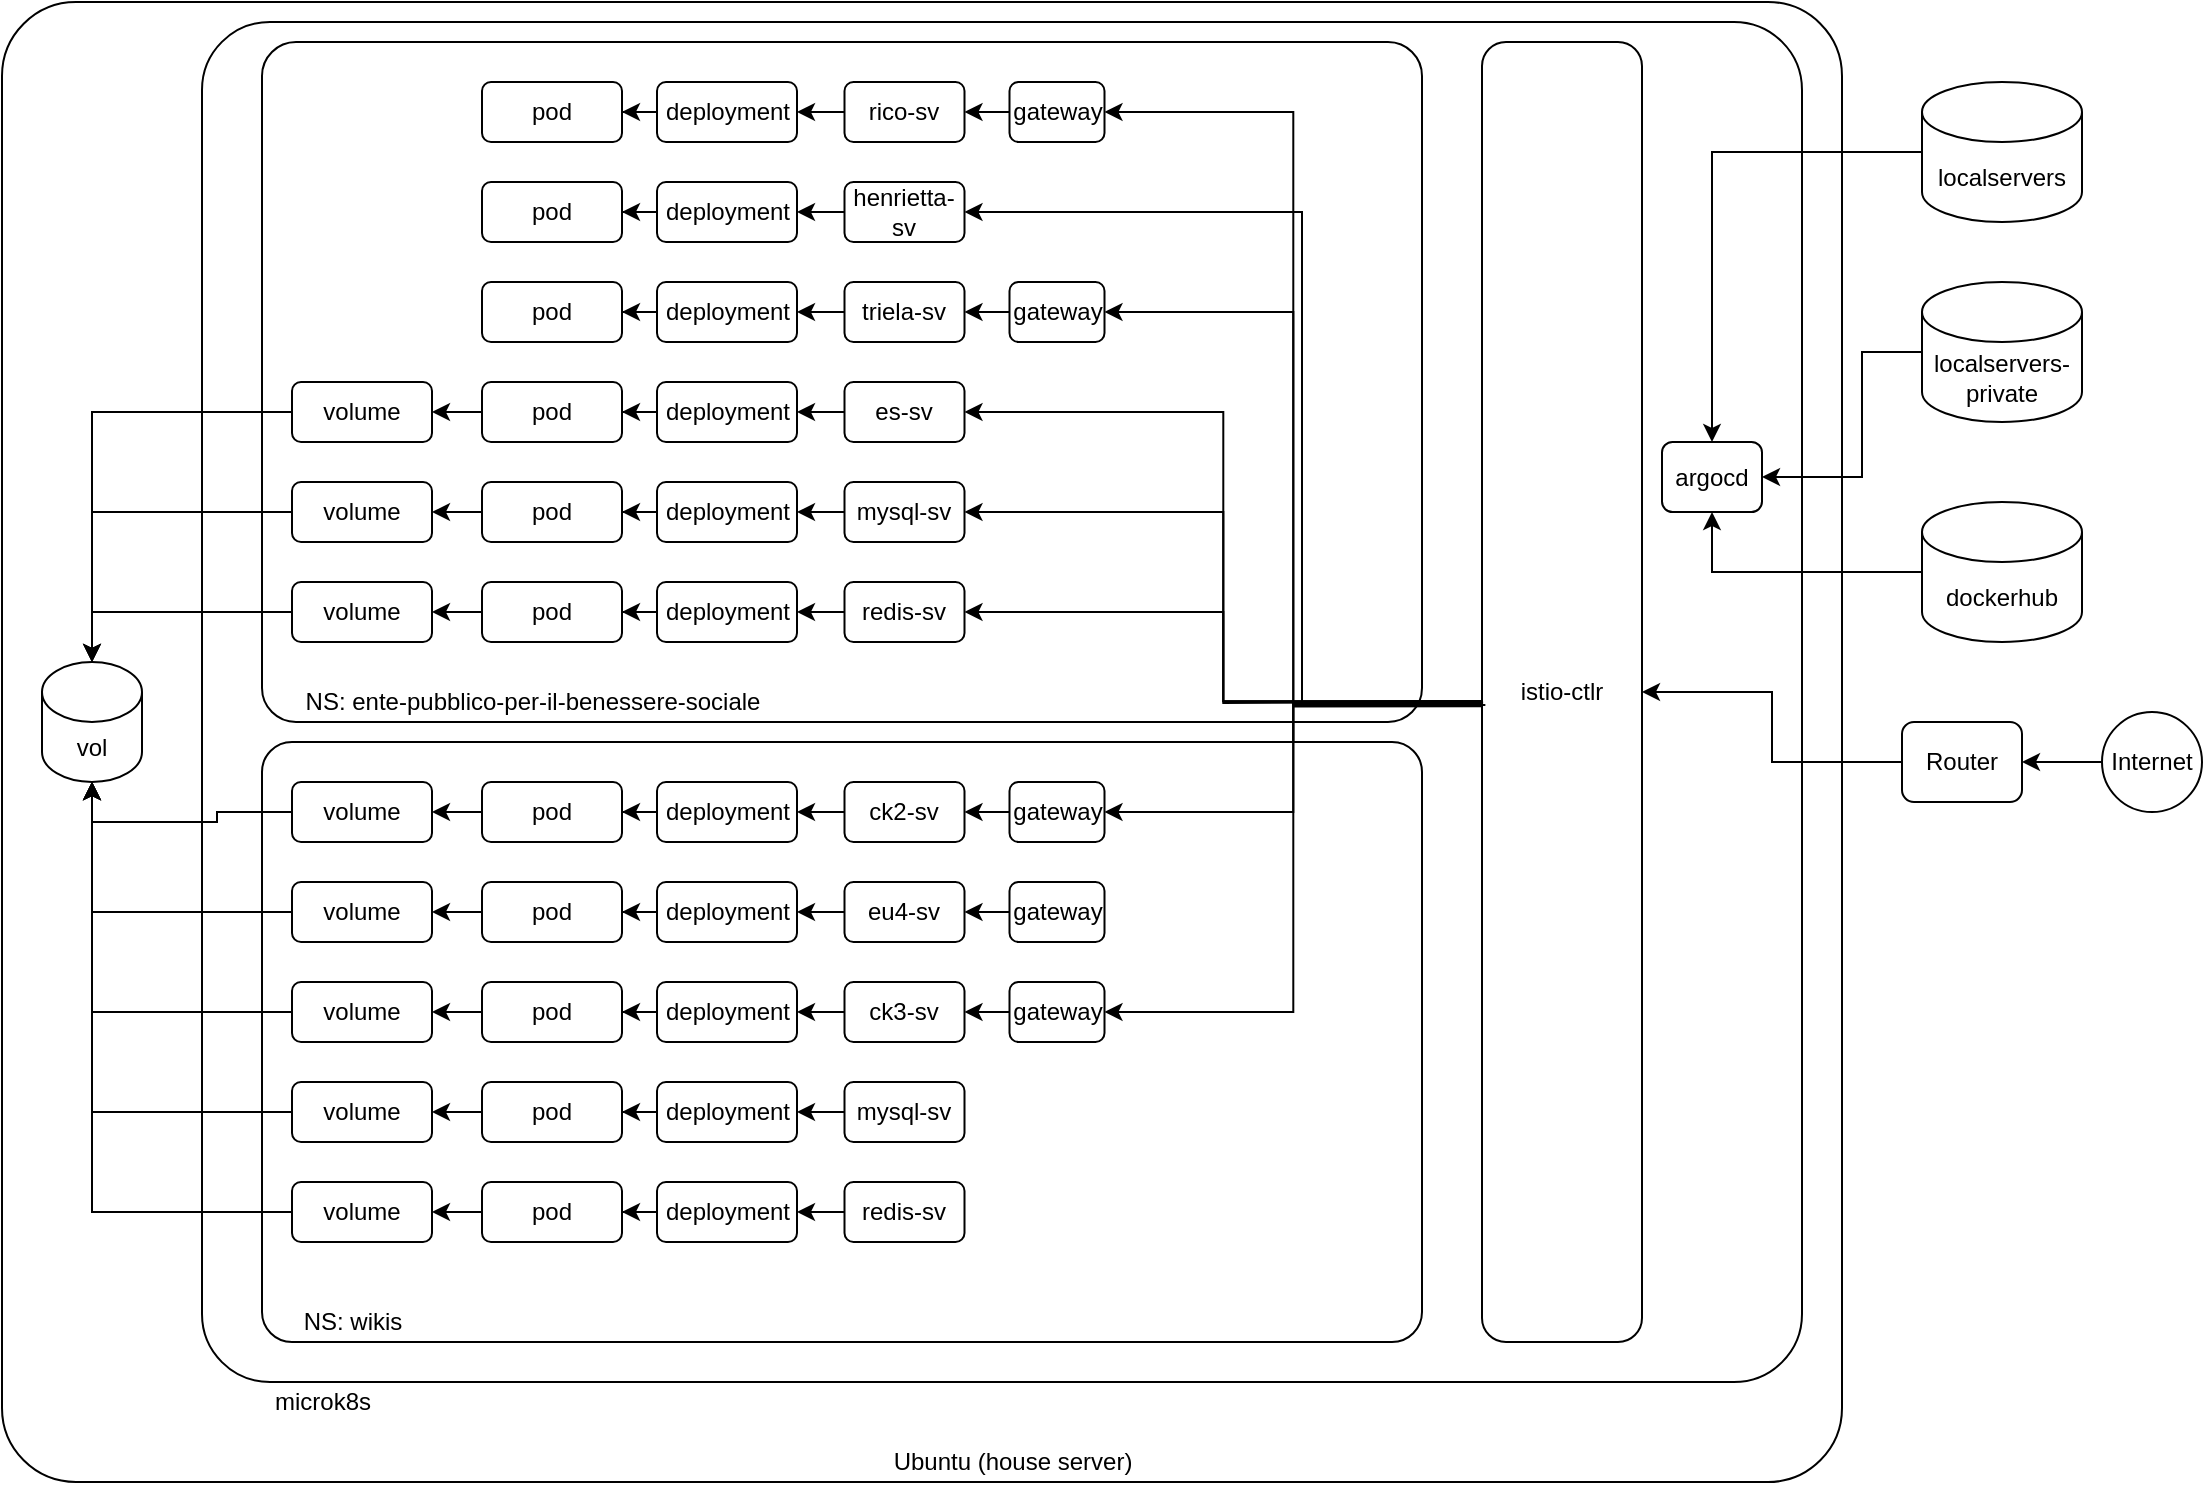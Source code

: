 <mxfile version="14.6.9" type="embed">
    <diagram id="_CZPoEa-0YGOnjnZZdk3" name="Page-1">
        <mxGraphModel dx="2101" dy="800" grid="1" gridSize="10" guides="1" tooltips="1" connect="1" arrows="1" fold="1" page="1" pageScale="1" pageWidth="827" pageHeight="1169" math="0" shadow="0">
            <root>
                <mxCell id="0"/>
                <mxCell id="1" parent="0"/>
                <mxCell id="4" value="" style="rounded=1;whiteSpace=wrap;html=1;arcSize=5;" parent="1" vertex="1">
                    <mxGeometry x="-40" y="220" width="920" height="740" as="geometry"/>
                </mxCell>
                <mxCell id="13" value="" style="rounded=1;whiteSpace=wrap;html=1;arcSize=5;" parent="1" vertex="1">
                    <mxGeometry x="60" y="230" width="800" height="680" as="geometry"/>
                </mxCell>
                <mxCell id="5" value="Ubuntu (house server)" style="text;html=1;align=center;verticalAlign=middle;resizable=0;points=[];autosize=1;" parent="1" vertex="1">
                    <mxGeometry x="400" y="940" width="130" height="20" as="geometry"/>
                </mxCell>
                <mxCell id="102" style="edgeStyle=orthogonalEdgeStyle;rounded=0;orthogonalLoop=1;jettySize=auto;html=1;" edge="1" parent="1" source="6" target="27">
                    <mxGeometry relative="1" as="geometry"/>
                </mxCell>
                <mxCell id="6" value="Router" style="rounded=1;whiteSpace=wrap;html=1;" parent="1" vertex="1">
                    <mxGeometry x="910" y="580" width="60" height="40" as="geometry"/>
                </mxCell>
                <mxCell id="8" value="" style="rounded=1;whiteSpace=wrap;html=1;arcSize=5;" parent="1" vertex="1">
                    <mxGeometry x="90" y="240" width="580" height="340" as="geometry"/>
                </mxCell>
                <mxCell id="10" value="microk8s" style="text;html=1;align=center;verticalAlign=middle;resizable=0;points=[];autosize=1;" parent="1" vertex="1">
                    <mxGeometry x="90" y="910" width="60" height="20" as="geometry"/>
                </mxCell>
                <mxCell id="97" style="edgeStyle=orthogonalEdgeStyle;rounded=0;orthogonalLoop=1;jettySize=auto;html=1;" edge="1" parent="1" source="11" target="6">
                    <mxGeometry relative="1" as="geometry"/>
                </mxCell>
                <mxCell id="11" value="Internet" style="ellipse;whiteSpace=wrap;html=1;aspect=fixed;" parent="1" vertex="1">
                    <mxGeometry x="1010" y="575" width="50" height="50" as="geometry"/>
                </mxCell>
                <mxCell id="14" value="NS: ente-pubblico-per-il-benessere-sociale" style="text;html=1;align=center;verticalAlign=middle;resizable=0;points=[];autosize=1;" parent="1" vertex="1">
                    <mxGeometry x="105" y="560" width="240" height="20" as="geometry"/>
                </mxCell>
                <mxCell id="104" style="edgeStyle=orthogonalEdgeStyle;rounded=0;orthogonalLoop=1;jettySize=auto;html=1;" edge="1" parent="1" source="15" target="20">
                    <mxGeometry relative="1" as="geometry"/>
                </mxCell>
                <mxCell id="15" value="localservers" style="shape=cylinder3;whiteSpace=wrap;html=1;boundedLbl=1;backgroundOutline=1;size=15;" parent="1" vertex="1">
                    <mxGeometry x="920" y="260" width="80" height="70" as="geometry"/>
                </mxCell>
                <mxCell id="103" style="edgeStyle=orthogonalEdgeStyle;rounded=0;orthogonalLoop=1;jettySize=auto;html=1;entryX=1;entryY=0.5;entryDx=0;entryDy=0;" edge="1" parent="1" source="16" target="20">
                    <mxGeometry relative="1" as="geometry">
                        <Array as="points">
                            <mxPoint x="890" y="395"/>
                            <mxPoint x="890" y="458"/>
                        </Array>
                    </mxGeometry>
                </mxCell>
                <mxCell id="16" value="localservers-private" style="shape=cylinder3;whiteSpace=wrap;html=1;boundedLbl=1;backgroundOutline=1;size=15;" parent="1" vertex="1">
                    <mxGeometry x="920" y="360" width="80" height="70" as="geometry"/>
                </mxCell>
                <mxCell id="20" value="argocd" style="rounded=1;whiteSpace=wrap;html=1;" parent="1" vertex="1">
                    <mxGeometry x="790" y="440" width="50" height="35" as="geometry"/>
                </mxCell>
                <mxCell id="168" style="edgeStyle=orthogonalEdgeStyle;rounded=0;orthogonalLoop=1;jettySize=auto;html=1;entryX=1;entryY=0.5;entryDx=0;entryDy=0;exitX=0.007;exitY=0.51;exitDx=0;exitDy=0;exitPerimeter=0;" edge="1" parent="1" source="27" target="144">
                    <mxGeometry relative="1" as="geometry"/>
                </mxCell>
                <mxCell id="169" style="edgeStyle=orthogonalEdgeStyle;rounded=0;orthogonalLoop=1;jettySize=auto;html=1;entryX=1;entryY=0.5;entryDx=0;entryDy=0;exitX=0.014;exitY=0.51;exitDx=0;exitDy=0;exitPerimeter=0;" edge="1" parent="1" source="27" target="154">
                    <mxGeometry relative="1" as="geometry">
                        <Array as="points">
                            <mxPoint x="701" y="570"/>
                            <mxPoint x="610" y="570"/>
                            <mxPoint x="610" y="325"/>
                        </Array>
                    </mxGeometry>
                </mxCell>
                <mxCell id="170" style="edgeStyle=orthogonalEdgeStyle;rounded=0;orthogonalLoop=1;jettySize=auto;html=1;entryX=1;entryY=0.5;entryDx=0;entryDy=0;exitX=0.021;exitY=0.509;exitDx=0;exitDy=0;exitPerimeter=0;" edge="1" parent="1" source="27" target="162">
                    <mxGeometry relative="1" as="geometry"/>
                </mxCell>
                <mxCell id="194" style="edgeStyle=orthogonalEdgeStyle;rounded=0;orthogonalLoop=1;jettySize=auto;html=1;entryX=1;entryY=0.5;entryDx=0;entryDy=0;exitX=0.021;exitY=0.507;exitDx=0;exitDy=0;exitPerimeter=0;" edge="1" parent="1" source="27" target="171">
                    <mxGeometry relative="1" as="geometry"/>
                </mxCell>
                <mxCell id="195" style="edgeStyle=orthogonalEdgeStyle;rounded=0;orthogonalLoop=1;jettySize=auto;html=1;entryX=1;entryY=0.5;entryDx=0;entryDy=0;exitX=0.021;exitY=0.507;exitDx=0;exitDy=0;exitPerimeter=0;" edge="1" parent="1" source="27" target="174">
                    <mxGeometry relative="1" as="geometry"/>
                </mxCell>
                <mxCell id="196" style="edgeStyle=orthogonalEdgeStyle;rounded=0;orthogonalLoop=1;jettySize=auto;html=1;entryX=1;entryY=0.5;entryDx=0;entryDy=0;" edge="1" parent="1" target="177">
                    <mxGeometry relative="1" as="geometry">
                        <mxPoint x="700" y="570" as="sourcePoint"/>
                    </mxGeometry>
                </mxCell>
                <mxCell id="247" style="edgeStyle=orthogonalEdgeStyle;rounded=0;orthogonalLoop=1;jettySize=auto;html=1;entryX=1;entryY=0.5;entryDx=0;entryDy=0;exitX=0.007;exitY=0.511;exitDx=0;exitDy=0;exitPerimeter=0;" edge="1" parent="1" source="27" target="246">
                    <mxGeometry relative="1" as="geometry"/>
                </mxCell>
                <mxCell id="27" value="istio-ctlr" style="rounded=1;whiteSpace=wrap;html=1;" parent="1" vertex="1">
                    <mxGeometry x="700" y="240" width="80" height="650" as="geometry"/>
                </mxCell>
                <mxCell id="150" style="edgeStyle=orthogonalEdgeStyle;rounded=0;orthogonalLoop=1;jettySize=auto;html=1;entryX=1;entryY=0.5;entryDx=0;entryDy=0;" edge="1" parent="1" source="31" target="149">
                    <mxGeometry relative="1" as="geometry"/>
                </mxCell>
                <mxCell id="31" value="rico-sv" style="rounded=1;whiteSpace=wrap;html=1;" parent="1" vertex="1">
                    <mxGeometry x="381.25" y="260" width="60" height="30" as="geometry"/>
                </mxCell>
                <mxCell id="138" style="edgeStyle=orthogonalEdgeStyle;rounded=0;orthogonalLoop=1;jettySize=auto;html=1;" edge="1" parent="1" source="36">
                    <mxGeometry relative="1" as="geometry">
                        <mxPoint x="410" y="521" as="targetPoint"/>
                    </mxGeometry>
                </mxCell>
                <mxCell id="140" style="edgeStyle=orthogonalEdgeStyle;rounded=0;orthogonalLoop=1;jettySize=auto;html=1;entryX=0.5;entryY=0;entryDx=0;entryDy=0;" edge="1" parent="1" target="139">
                    <mxGeometry relative="1" as="geometry">
                        <mxPoint x="508.8" y="501" as="sourcePoint"/>
                    </mxGeometry>
                </mxCell>
                <mxCell id="145" style="edgeStyle=orthogonalEdgeStyle;rounded=0;orthogonalLoop=1;jettySize=auto;html=1;" edge="1" parent="1" source="49">
                    <mxGeometry relative="1" as="geometry">
                        <mxPoint x="410" y="471" as="targetPoint"/>
                    </mxGeometry>
                </mxCell>
                <mxCell id="93" style="edgeStyle=orthogonalEdgeStyle;rounded=0;orthogonalLoop=1;jettySize=auto;html=1;entryX=0.5;entryY=0;entryDx=0;entryDy=0;" parent="1" target="92" edge="1">
                    <mxGeometry relative="1" as="geometry">
                        <mxPoint x="307.486" y="490" as="sourcePoint"/>
                    </mxGeometry>
                </mxCell>
                <mxCell id="69" style="edgeStyle=orthogonalEdgeStyle;rounded=0;orthogonalLoop=1;jettySize=auto;html=1;exitX=0.5;exitY=1;exitDx=0;exitDy=0;entryX=0.5;entryY=0;entryDx=0;entryDy=0;" parent="1" target="71" edge="1">
                    <mxGeometry relative="1" as="geometry">
                        <mxPoint x="230" y="446" as="sourcePoint"/>
                    </mxGeometry>
                </mxCell>
                <mxCell id="91" style="edgeStyle=orthogonalEdgeStyle;rounded=0;orthogonalLoop=1;jettySize=auto;html=1;entryX=0.5;entryY=0;entryDx=0;entryDy=0;" parent="1" target="90" edge="1">
                    <mxGeometry relative="1" as="geometry">
                        <mxPoint x="230" y="490" as="sourcePoint"/>
                    </mxGeometry>
                </mxCell>
                <mxCell id="76" style="edgeStyle=orthogonalEdgeStyle;rounded=0;orthogonalLoop=1;jettySize=auto;html=1;exitX=0.5;exitY=1;exitDx=0;exitDy=0;entryX=0.5;entryY=0;entryDx=0;entryDy=0;" parent="1" target="75" edge="1">
                    <mxGeometry relative="1" as="geometry">
                        <mxPoint x="150" y="446" as="sourcePoint"/>
                    </mxGeometry>
                </mxCell>
                <mxCell id="88" style="edgeStyle=orthogonalEdgeStyle;rounded=0;orthogonalLoop=1;jettySize=auto;html=1;entryX=0.5;entryY=0;entryDx=0;entryDy=0;" parent="1" target="86" edge="1">
                    <mxGeometry relative="1" as="geometry">
                        <mxPoint x="150" y="490" as="sourcePoint"/>
                    </mxGeometry>
                </mxCell>
                <mxCell id="105" style="edgeStyle=orthogonalEdgeStyle;rounded=0;orthogonalLoop=1;jettySize=auto;html=1;entryX=0.5;entryY=1;entryDx=0;entryDy=0;" edge="1" parent="1" source="82" target="20">
                    <mxGeometry relative="1" as="geometry"/>
                </mxCell>
                <mxCell id="82" value="dockerhub" style="shape=cylinder3;whiteSpace=wrap;html=1;boundedLbl=1;backgroundOutline=1;size=15;" parent="1" vertex="1">
                    <mxGeometry x="920" y="470" width="80" height="70" as="geometry"/>
                </mxCell>
                <mxCell id="151" style="edgeStyle=orthogonalEdgeStyle;rounded=0;orthogonalLoop=1;jettySize=auto;html=1;" edge="1" parent="1" source="144" target="31">
                    <mxGeometry relative="1" as="geometry"/>
                </mxCell>
                <mxCell id="144" value="gateway" style="rounded=1;whiteSpace=wrap;html=1;" vertex="1" parent="1">
                    <mxGeometry x="463.75" y="260" width="47.5" height="30" as="geometry"/>
                </mxCell>
                <mxCell id="153" style="edgeStyle=orthogonalEdgeStyle;rounded=0;orthogonalLoop=1;jettySize=auto;html=1;entryX=1;entryY=0.5;entryDx=0;entryDy=0;" edge="1" parent="1" source="149" target="152">
                    <mxGeometry relative="1" as="geometry"/>
                </mxCell>
                <mxCell id="149" value="deployment" style="rounded=1;whiteSpace=wrap;html=1;" vertex="1" parent="1">
                    <mxGeometry x="287.5" y="260" width="70" height="30" as="geometry"/>
                </mxCell>
                <mxCell id="152" value="pod" style="rounded=1;whiteSpace=wrap;html=1;" vertex="1" parent="1">
                    <mxGeometry x="200" y="260" width="70" height="30" as="geometry"/>
                </mxCell>
                <mxCell id="158" style="edgeStyle=orthogonalEdgeStyle;rounded=0;orthogonalLoop=1;jettySize=auto;html=1;" edge="1" parent="1" source="154" target="156">
                    <mxGeometry relative="1" as="geometry"/>
                </mxCell>
                <mxCell id="154" value="henrietta-sv" style="rounded=1;whiteSpace=wrap;html=1;" vertex="1" parent="1">
                    <mxGeometry x="381.25" y="310" width="60" height="30" as="geometry"/>
                </mxCell>
                <mxCell id="159" style="edgeStyle=orthogonalEdgeStyle;rounded=0;orthogonalLoop=1;jettySize=auto;html=1;entryX=1;entryY=0.5;entryDx=0;entryDy=0;" edge="1" parent="1" source="156" target="157">
                    <mxGeometry relative="1" as="geometry"/>
                </mxCell>
                <mxCell id="156" value="deployment" style="rounded=1;whiteSpace=wrap;html=1;" vertex="1" parent="1">
                    <mxGeometry x="287.5" y="310" width="70" height="30" as="geometry"/>
                </mxCell>
                <mxCell id="157" value="pod" style="rounded=1;whiteSpace=wrap;html=1;" vertex="1" parent="1">
                    <mxGeometry x="200" y="310" width="70" height="30" as="geometry"/>
                </mxCell>
                <mxCell id="166" style="edgeStyle=orthogonalEdgeStyle;rounded=0;orthogonalLoop=1;jettySize=auto;html=1;entryX=1;entryY=0.5;entryDx=0;entryDy=0;" edge="1" parent="1" source="161" target="163">
                    <mxGeometry relative="1" as="geometry"/>
                </mxCell>
                <mxCell id="161" value="triela-sv" style="rounded=1;whiteSpace=wrap;html=1;" vertex="1" parent="1">
                    <mxGeometry x="381.25" y="360" width="60" height="30" as="geometry"/>
                </mxCell>
                <mxCell id="165" style="edgeStyle=orthogonalEdgeStyle;rounded=0;orthogonalLoop=1;jettySize=auto;html=1;entryX=1;entryY=0.5;entryDx=0;entryDy=0;" edge="1" parent="1" source="162" target="161">
                    <mxGeometry relative="1" as="geometry"/>
                </mxCell>
                <mxCell id="162" value="gateway" style="rounded=1;whiteSpace=wrap;html=1;" vertex="1" parent="1">
                    <mxGeometry x="463.75" y="360" width="47.5" height="30" as="geometry"/>
                </mxCell>
                <mxCell id="167" style="edgeStyle=orthogonalEdgeStyle;rounded=0;orthogonalLoop=1;jettySize=auto;html=1;entryX=1;entryY=0.5;entryDx=0;entryDy=0;" edge="1" parent="1" source="163" target="164">
                    <mxGeometry relative="1" as="geometry"/>
                </mxCell>
                <mxCell id="163" value="deployment" style="rounded=1;whiteSpace=wrap;html=1;" vertex="1" parent="1">
                    <mxGeometry x="287.5" y="360" width="70" height="30" as="geometry"/>
                </mxCell>
                <mxCell id="164" value="pod" style="rounded=1;whiteSpace=wrap;html=1;" vertex="1" parent="1">
                    <mxGeometry x="200" y="360" width="70" height="30" as="geometry"/>
                </mxCell>
                <mxCell id="182" style="edgeStyle=orthogonalEdgeStyle;rounded=0;orthogonalLoop=1;jettySize=auto;html=1;" edge="1" parent="1" source="171" target="172">
                    <mxGeometry relative="1" as="geometry"/>
                </mxCell>
                <mxCell id="171" value="es-sv" style="rounded=1;whiteSpace=wrap;html=1;" vertex="1" parent="1">
                    <mxGeometry x="381.25" y="410" width="60" height="30" as="geometry"/>
                </mxCell>
                <mxCell id="181" style="edgeStyle=orthogonalEdgeStyle;rounded=0;orthogonalLoop=1;jettySize=auto;html=1;" edge="1" parent="1" source="172" target="173">
                    <mxGeometry relative="1" as="geometry"/>
                </mxCell>
                <mxCell id="172" value="deployment" style="rounded=1;whiteSpace=wrap;html=1;" vertex="1" parent="1">
                    <mxGeometry x="287.5" y="410" width="70" height="30" as="geometry"/>
                </mxCell>
                <mxCell id="190" style="edgeStyle=orthogonalEdgeStyle;rounded=0;orthogonalLoop=1;jettySize=auto;html=1;entryX=1;entryY=0.5;entryDx=0;entryDy=0;" edge="1" parent="1" source="173" target="186">
                    <mxGeometry relative="1" as="geometry"/>
                </mxCell>
                <mxCell id="173" value="pod" style="rounded=1;whiteSpace=wrap;html=1;" vertex="1" parent="1">
                    <mxGeometry x="200" y="410" width="70" height="30" as="geometry"/>
                </mxCell>
                <mxCell id="191" style="edgeStyle=orthogonalEdgeStyle;rounded=0;orthogonalLoop=1;jettySize=auto;html=1;entryX=1;entryY=0.5;entryDx=0;entryDy=0;" edge="1" parent="1" source="174" target="175">
                    <mxGeometry relative="1" as="geometry"/>
                </mxCell>
                <mxCell id="174" value="mysql-sv" style="rounded=1;whiteSpace=wrap;html=1;" vertex="1" parent="1">
                    <mxGeometry x="381.25" y="460" width="60" height="30" as="geometry"/>
                </mxCell>
                <mxCell id="183" style="edgeStyle=orthogonalEdgeStyle;rounded=0;orthogonalLoop=1;jettySize=auto;html=1;" edge="1" parent="1" source="175" target="176">
                    <mxGeometry relative="1" as="geometry"/>
                </mxCell>
                <mxCell id="175" value="deployment" style="rounded=1;whiteSpace=wrap;html=1;" vertex="1" parent="1">
                    <mxGeometry x="287.5" y="460" width="70" height="30" as="geometry"/>
                </mxCell>
                <mxCell id="189" style="edgeStyle=orthogonalEdgeStyle;rounded=0;orthogonalLoop=1;jettySize=auto;html=1;" edge="1" parent="1" source="176" target="185">
                    <mxGeometry relative="1" as="geometry"/>
                </mxCell>
                <mxCell id="176" value="pod" style="rounded=1;whiteSpace=wrap;html=1;" vertex="1" parent="1">
                    <mxGeometry x="200" y="460" width="70" height="30" as="geometry"/>
                </mxCell>
                <mxCell id="192" style="edgeStyle=orthogonalEdgeStyle;rounded=0;orthogonalLoop=1;jettySize=auto;html=1;" edge="1" parent="1" source="177" target="178">
                    <mxGeometry relative="1" as="geometry"/>
                </mxCell>
                <mxCell id="177" value="redis-sv" style="rounded=1;whiteSpace=wrap;html=1;" vertex="1" parent="1">
                    <mxGeometry x="381.25" y="510" width="60" height="30" as="geometry"/>
                </mxCell>
                <mxCell id="193" style="edgeStyle=orthogonalEdgeStyle;rounded=0;orthogonalLoop=1;jettySize=auto;html=1;entryX=1;entryY=0.5;entryDx=0;entryDy=0;" edge="1" parent="1" source="178" target="179">
                    <mxGeometry relative="1" as="geometry"/>
                </mxCell>
                <mxCell id="178" value="deployment" style="rounded=1;whiteSpace=wrap;html=1;" vertex="1" parent="1">
                    <mxGeometry x="287.5" y="510" width="70" height="30" as="geometry"/>
                </mxCell>
                <mxCell id="188" style="edgeStyle=orthogonalEdgeStyle;rounded=0;orthogonalLoop=1;jettySize=auto;html=1;" edge="1" parent="1" source="179" target="180">
                    <mxGeometry relative="1" as="geometry"/>
                </mxCell>
                <mxCell id="179" value="pod" style="rounded=1;whiteSpace=wrap;html=1;" vertex="1" parent="1">
                    <mxGeometry x="200" y="510" width="70" height="30" as="geometry"/>
                </mxCell>
                <mxCell id="253" style="edgeStyle=orthogonalEdgeStyle;rounded=0;orthogonalLoop=1;jettySize=auto;html=1;entryX=0.5;entryY=0;entryDx=0;entryDy=0;entryPerimeter=0;" edge="1" parent="1" source="180" target="250">
                    <mxGeometry relative="1" as="geometry"/>
                </mxCell>
                <mxCell id="180" value="volume" style="rounded=1;whiteSpace=wrap;html=1;" vertex="1" parent="1">
                    <mxGeometry x="105" y="510" width="70" height="30" as="geometry"/>
                </mxCell>
                <mxCell id="252" style="edgeStyle=orthogonalEdgeStyle;rounded=0;orthogonalLoop=1;jettySize=auto;html=1;entryX=0.5;entryY=0;entryDx=0;entryDy=0;entryPerimeter=0;" edge="1" parent="1" source="185" target="250">
                    <mxGeometry relative="1" as="geometry"/>
                </mxCell>
                <mxCell id="185" value="volume" style="rounded=1;whiteSpace=wrap;html=1;" vertex="1" parent="1">
                    <mxGeometry x="105" y="460" width="70" height="30" as="geometry"/>
                </mxCell>
                <mxCell id="251" style="edgeStyle=orthogonalEdgeStyle;rounded=0;orthogonalLoop=1;jettySize=auto;html=1;entryX=0.5;entryY=0;entryDx=0;entryDy=0;entryPerimeter=0;" edge="1" parent="1" source="186" target="250">
                    <mxGeometry relative="1" as="geometry"/>
                </mxCell>
                <mxCell id="186" value="volume" style="rounded=1;whiteSpace=wrap;html=1;" vertex="1" parent="1">
                    <mxGeometry x="105" y="410" width="70" height="30" as="geometry"/>
                </mxCell>
                <mxCell id="198" value="" style="rounded=1;whiteSpace=wrap;html=1;arcSize=5;" vertex="1" parent="1">
                    <mxGeometry x="90" y="590" width="580" height="300" as="geometry"/>
                </mxCell>
                <mxCell id="95" value="NS: wikis" style="text;html=1;align=center;verticalAlign=middle;resizable=0;points=[];autosize=1;" vertex="1" parent="1">
                    <mxGeometry x="105" y="870" width="60" height="20" as="geometry"/>
                </mxCell>
                <mxCell id="199" style="edgeStyle=orthogonalEdgeStyle;rounded=0;orthogonalLoop=1;jettySize=auto;html=1;entryX=1;entryY=0.5;entryDx=0;entryDy=0;" edge="1" parent="1" source="200" target="204">
                    <mxGeometry relative="1" as="geometry"/>
                </mxCell>
                <mxCell id="200" value="ck2-sv" style="rounded=1;whiteSpace=wrap;html=1;" vertex="1" parent="1">
                    <mxGeometry x="381.25" y="610" width="60" height="30" as="geometry"/>
                </mxCell>
                <mxCell id="201" style="edgeStyle=orthogonalEdgeStyle;rounded=0;orthogonalLoop=1;jettySize=auto;html=1;" edge="1" parent="1" source="202" target="200">
                    <mxGeometry relative="1" as="geometry"/>
                </mxCell>
                <mxCell id="202" value="gateway" style="rounded=1;whiteSpace=wrap;html=1;" vertex="1" parent="1">
                    <mxGeometry x="463.75" y="610" width="47.5" height="30" as="geometry"/>
                </mxCell>
                <mxCell id="203" style="edgeStyle=orthogonalEdgeStyle;rounded=0;orthogonalLoop=1;jettySize=auto;html=1;entryX=1;entryY=0.5;entryDx=0;entryDy=0;" edge="1" parent="1" source="204" target="205">
                    <mxGeometry relative="1" as="geometry"/>
                </mxCell>
                <mxCell id="204" value="deployment" style="rounded=1;whiteSpace=wrap;html=1;" vertex="1" parent="1">
                    <mxGeometry x="287.5" y="610" width="70" height="30" as="geometry"/>
                </mxCell>
                <mxCell id="243" style="edgeStyle=orthogonalEdgeStyle;rounded=0;orthogonalLoop=1;jettySize=auto;html=1;entryX=1;entryY=0.5;entryDx=0;entryDy=0;" edge="1" parent="1" source="205" target="242">
                    <mxGeometry relative="1" as="geometry"/>
                </mxCell>
                <mxCell id="205" value="pod" style="rounded=1;whiteSpace=wrap;html=1;" vertex="1" parent="1">
                    <mxGeometry x="200" y="610" width="70" height="30" as="geometry"/>
                </mxCell>
                <mxCell id="206" style="edgeStyle=orthogonalEdgeStyle;rounded=0;orthogonalLoop=1;jettySize=auto;html=1;" edge="1" parent="1" source="207" target="209">
                    <mxGeometry relative="1" as="geometry"/>
                </mxCell>
                <mxCell id="207" value="eu4-sv" style="rounded=1;whiteSpace=wrap;html=1;" vertex="1" parent="1">
                    <mxGeometry x="381.25" y="660" width="60" height="30" as="geometry"/>
                </mxCell>
                <mxCell id="208" style="edgeStyle=orthogonalEdgeStyle;rounded=0;orthogonalLoop=1;jettySize=auto;html=1;entryX=1;entryY=0.5;entryDx=0;entryDy=0;" edge="1" parent="1" source="209" target="210">
                    <mxGeometry relative="1" as="geometry"/>
                </mxCell>
                <mxCell id="209" value="deployment" style="rounded=1;whiteSpace=wrap;html=1;" vertex="1" parent="1">
                    <mxGeometry x="287.5" y="660" width="70" height="30" as="geometry"/>
                </mxCell>
                <mxCell id="244" style="edgeStyle=orthogonalEdgeStyle;rounded=0;orthogonalLoop=1;jettySize=auto;html=1;entryX=1;entryY=0.5;entryDx=0;entryDy=0;" edge="1" parent="1" source="210" target="241">
                    <mxGeometry relative="1" as="geometry"/>
                </mxCell>
                <mxCell id="210" value="pod" style="rounded=1;whiteSpace=wrap;html=1;" vertex="1" parent="1">
                    <mxGeometry x="200" y="660" width="70" height="30" as="geometry"/>
                </mxCell>
                <mxCell id="211" style="edgeStyle=orthogonalEdgeStyle;rounded=0;orthogonalLoop=1;jettySize=auto;html=1;entryX=1;entryY=0.5;entryDx=0;entryDy=0;" edge="1" parent="1" source="212" target="216">
                    <mxGeometry relative="1" as="geometry"/>
                </mxCell>
                <mxCell id="212" value="ck3-sv" style="rounded=1;whiteSpace=wrap;html=1;" vertex="1" parent="1">
                    <mxGeometry x="381.25" y="710" width="60" height="30" as="geometry"/>
                </mxCell>
                <mxCell id="213" style="edgeStyle=orthogonalEdgeStyle;rounded=0;orthogonalLoop=1;jettySize=auto;html=1;entryX=1;entryY=0.5;entryDx=0;entryDy=0;" edge="1" parent="1" source="214" target="212">
                    <mxGeometry relative="1" as="geometry"/>
                </mxCell>
                <mxCell id="214" value="gateway" style="rounded=1;whiteSpace=wrap;html=1;" vertex="1" parent="1">
                    <mxGeometry x="463.75" y="710" width="47.5" height="30" as="geometry"/>
                </mxCell>
                <mxCell id="215" style="edgeStyle=orthogonalEdgeStyle;rounded=0;orthogonalLoop=1;jettySize=auto;html=1;entryX=1;entryY=0.5;entryDx=0;entryDy=0;" edge="1" parent="1" source="216" target="217">
                    <mxGeometry relative="1" as="geometry"/>
                </mxCell>
                <mxCell id="216" value="deployment" style="rounded=1;whiteSpace=wrap;html=1;" vertex="1" parent="1">
                    <mxGeometry x="287.5" y="710" width="70" height="30" as="geometry"/>
                </mxCell>
                <mxCell id="245" style="edgeStyle=orthogonalEdgeStyle;rounded=0;orthogonalLoop=1;jettySize=auto;html=1;entryX=1;entryY=0.5;entryDx=0;entryDy=0;" edge="1" parent="1" source="217" target="240">
                    <mxGeometry relative="1" as="geometry"/>
                </mxCell>
                <mxCell id="217" value="pod" style="rounded=1;whiteSpace=wrap;html=1;" vertex="1" parent="1">
                    <mxGeometry x="200" y="710" width="70" height="30" as="geometry"/>
                </mxCell>
                <mxCell id="218" style="edgeStyle=orthogonalEdgeStyle;rounded=0;orthogonalLoop=1;jettySize=auto;html=1;" edge="1" parent="1" source="219" target="221">
                    <mxGeometry relative="1" as="geometry"/>
                </mxCell>
                <mxCell id="219" value="mysql-sv" style="rounded=1;whiteSpace=wrap;html=1;" vertex="1" parent="1">
                    <mxGeometry x="381.25" y="760" width="60" height="30" as="geometry"/>
                </mxCell>
                <mxCell id="220" style="edgeStyle=orthogonalEdgeStyle;rounded=0;orthogonalLoop=1;jettySize=auto;html=1;" edge="1" parent="1" source="221" target="223">
                    <mxGeometry relative="1" as="geometry"/>
                </mxCell>
                <mxCell id="221" value="deployment" style="rounded=1;whiteSpace=wrap;html=1;" vertex="1" parent="1">
                    <mxGeometry x="287.5" y="760" width="70" height="30" as="geometry"/>
                </mxCell>
                <mxCell id="222" style="edgeStyle=orthogonalEdgeStyle;rounded=0;orthogonalLoop=1;jettySize=auto;html=1;entryX=1;entryY=0.5;entryDx=0;entryDy=0;" edge="1" parent="1" source="223" target="238">
                    <mxGeometry relative="1" as="geometry">
                        <mxPoint x="175" y="775" as="targetPoint"/>
                    </mxGeometry>
                </mxCell>
                <mxCell id="223" value="pod" style="rounded=1;whiteSpace=wrap;html=1;" vertex="1" parent="1">
                    <mxGeometry x="200" y="760" width="70" height="30" as="geometry"/>
                </mxCell>
                <mxCell id="224" style="edgeStyle=orthogonalEdgeStyle;rounded=0;orthogonalLoop=1;jettySize=auto;html=1;entryX=1;entryY=0.5;entryDx=0;entryDy=0;" edge="1" parent="1" source="225" target="227">
                    <mxGeometry relative="1" as="geometry"/>
                </mxCell>
                <mxCell id="225" value="redis-sv" style="rounded=1;whiteSpace=wrap;html=1;" vertex="1" parent="1">
                    <mxGeometry x="381.25" y="810" width="60" height="30" as="geometry"/>
                </mxCell>
                <mxCell id="226" style="edgeStyle=orthogonalEdgeStyle;rounded=0;orthogonalLoop=1;jettySize=auto;html=1;" edge="1" parent="1" source="227" target="229">
                    <mxGeometry relative="1" as="geometry"/>
                </mxCell>
                <mxCell id="227" value="deployment" style="rounded=1;whiteSpace=wrap;html=1;" vertex="1" parent="1">
                    <mxGeometry x="287.5" y="810" width="70" height="30" as="geometry"/>
                </mxCell>
                <mxCell id="228" style="edgeStyle=orthogonalEdgeStyle;rounded=0;orthogonalLoop=1;jettySize=auto;html=1;entryX=1;entryY=0.5;entryDx=0;entryDy=0;" edge="1" parent="1" source="229" target="239">
                    <mxGeometry relative="1" as="geometry">
                        <mxPoint x="175" y="825" as="targetPoint"/>
                    </mxGeometry>
                </mxCell>
                <mxCell id="229" value="pod" style="rounded=1;whiteSpace=wrap;html=1;" vertex="1" parent="1">
                    <mxGeometry x="200" y="810" width="70" height="30" as="geometry"/>
                </mxCell>
                <mxCell id="230" style="edgeStyle=orthogonalEdgeStyle;rounded=0;orthogonalLoop=1;jettySize=auto;html=1;" edge="1" parent="1" source="231">
                    <mxGeometry relative="1" as="geometry">
                        <mxPoint x="357.5" y="875" as="targetPoint"/>
                    </mxGeometry>
                </mxCell>
                <mxCell id="232" style="edgeStyle=orthogonalEdgeStyle;rounded=0;orthogonalLoop=1;jettySize=auto;html=1;entryX=1;entryY=0.5;entryDx=0;entryDy=0;" edge="1" parent="1" source="233">
                    <mxGeometry relative="1" as="geometry">
                        <mxPoint x="270" y="875" as="targetPoint"/>
                    </mxGeometry>
                </mxCell>
                <mxCell id="237" style="edgeStyle=orthogonalEdgeStyle;rounded=0;orthogonalLoop=1;jettySize=auto;html=1;entryX=1;entryY=0.5;entryDx=0;entryDy=0;exitX=0.021;exitY=0.51;exitDx=0;exitDy=0;exitPerimeter=0;" edge="1" parent="1" source="27" target="214">
                    <mxGeometry relative="1" as="geometry"/>
                </mxCell>
                <mxCell id="236" style="edgeStyle=orthogonalEdgeStyle;rounded=0;orthogonalLoop=1;jettySize=auto;html=1;entryX=1;entryY=0.5;entryDx=0;entryDy=0;exitX=0.007;exitY=0.508;exitDx=0;exitDy=0;exitPerimeter=0;" edge="1" parent="1" source="27" target="202">
                    <mxGeometry relative="1" as="geometry"/>
                </mxCell>
                <mxCell id="257" style="edgeStyle=orthogonalEdgeStyle;rounded=0;orthogonalLoop=1;jettySize=auto;html=1;" edge="1" parent="1" source="238" target="250">
                    <mxGeometry relative="1" as="geometry"/>
                </mxCell>
                <mxCell id="238" value="volume" style="rounded=1;whiteSpace=wrap;html=1;" vertex="1" parent="1">
                    <mxGeometry x="105" y="760" width="70" height="30" as="geometry"/>
                </mxCell>
                <mxCell id="258" style="edgeStyle=orthogonalEdgeStyle;rounded=0;orthogonalLoop=1;jettySize=auto;html=1;" edge="1" parent="1" source="239" target="250">
                    <mxGeometry relative="1" as="geometry"/>
                </mxCell>
                <mxCell id="239" value="volume" style="rounded=1;whiteSpace=wrap;html=1;" vertex="1" parent="1">
                    <mxGeometry x="105" y="810" width="70" height="30" as="geometry"/>
                </mxCell>
                <mxCell id="256" style="edgeStyle=orthogonalEdgeStyle;rounded=0;orthogonalLoop=1;jettySize=auto;html=1;" edge="1" parent="1" source="240" target="250">
                    <mxGeometry relative="1" as="geometry"/>
                </mxCell>
                <mxCell id="240" value="volume" style="rounded=1;whiteSpace=wrap;html=1;" vertex="1" parent="1">
                    <mxGeometry x="105" y="710" width="70" height="30" as="geometry"/>
                </mxCell>
                <mxCell id="255" style="edgeStyle=orthogonalEdgeStyle;rounded=0;orthogonalLoop=1;jettySize=auto;html=1;" edge="1" parent="1" source="241" target="250">
                    <mxGeometry relative="1" as="geometry"/>
                </mxCell>
                <mxCell id="241" value="volume" style="rounded=1;whiteSpace=wrap;html=1;" vertex="1" parent="1">
                    <mxGeometry x="105" y="660" width="70" height="30" as="geometry"/>
                </mxCell>
                <mxCell id="254" style="edgeStyle=orthogonalEdgeStyle;rounded=0;orthogonalLoop=1;jettySize=auto;html=1;entryX=0.5;entryY=1;entryDx=0;entryDy=0;entryPerimeter=0;" edge="1" parent="1" source="242" target="250">
                    <mxGeometry relative="1" as="geometry"/>
                </mxCell>
                <mxCell id="242" value="volume" style="rounded=1;whiteSpace=wrap;html=1;" vertex="1" parent="1">
                    <mxGeometry x="105" y="610" width="70" height="30" as="geometry"/>
                </mxCell>
                <mxCell id="248" style="edgeStyle=orthogonalEdgeStyle;rounded=0;orthogonalLoop=1;jettySize=auto;html=1;entryX=1;entryY=0.5;entryDx=0;entryDy=0;" edge="1" parent="1" source="246" target="207">
                    <mxGeometry relative="1" as="geometry"/>
                </mxCell>
                <mxCell id="246" value="gateway" style="rounded=1;whiteSpace=wrap;html=1;" vertex="1" parent="1">
                    <mxGeometry x="463.75" y="660" width="47.5" height="30" as="geometry"/>
                </mxCell>
                <mxCell id="250" value="vol" style="shape=cylinder3;whiteSpace=wrap;html=1;boundedLbl=1;backgroundOutline=1;size=15;" vertex="1" parent="1">
                    <mxGeometry x="-20" y="550" width="50" height="60" as="geometry"/>
                </mxCell>
            </root>
        </mxGraphModel>
    </diagram>
</mxfile>